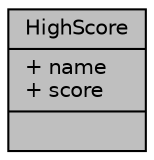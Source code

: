 digraph "HighScore"
{
 // LATEX_PDF_SIZE
  edge [fontname="Helvetica",fontsize="10",labelfontname="Helvetica",labelfontsize="10"];
  node [fontname="Helvetica",fontsize="10",shape=record];
  Node1 [label="{HighScore\n|+ name\l+ score\l|}",height=0.2,width=0.4,color="black", fillcolor="grey75", style="filled", fontcolor="black",tooltip="structure used to handle name and score of player"];
}
